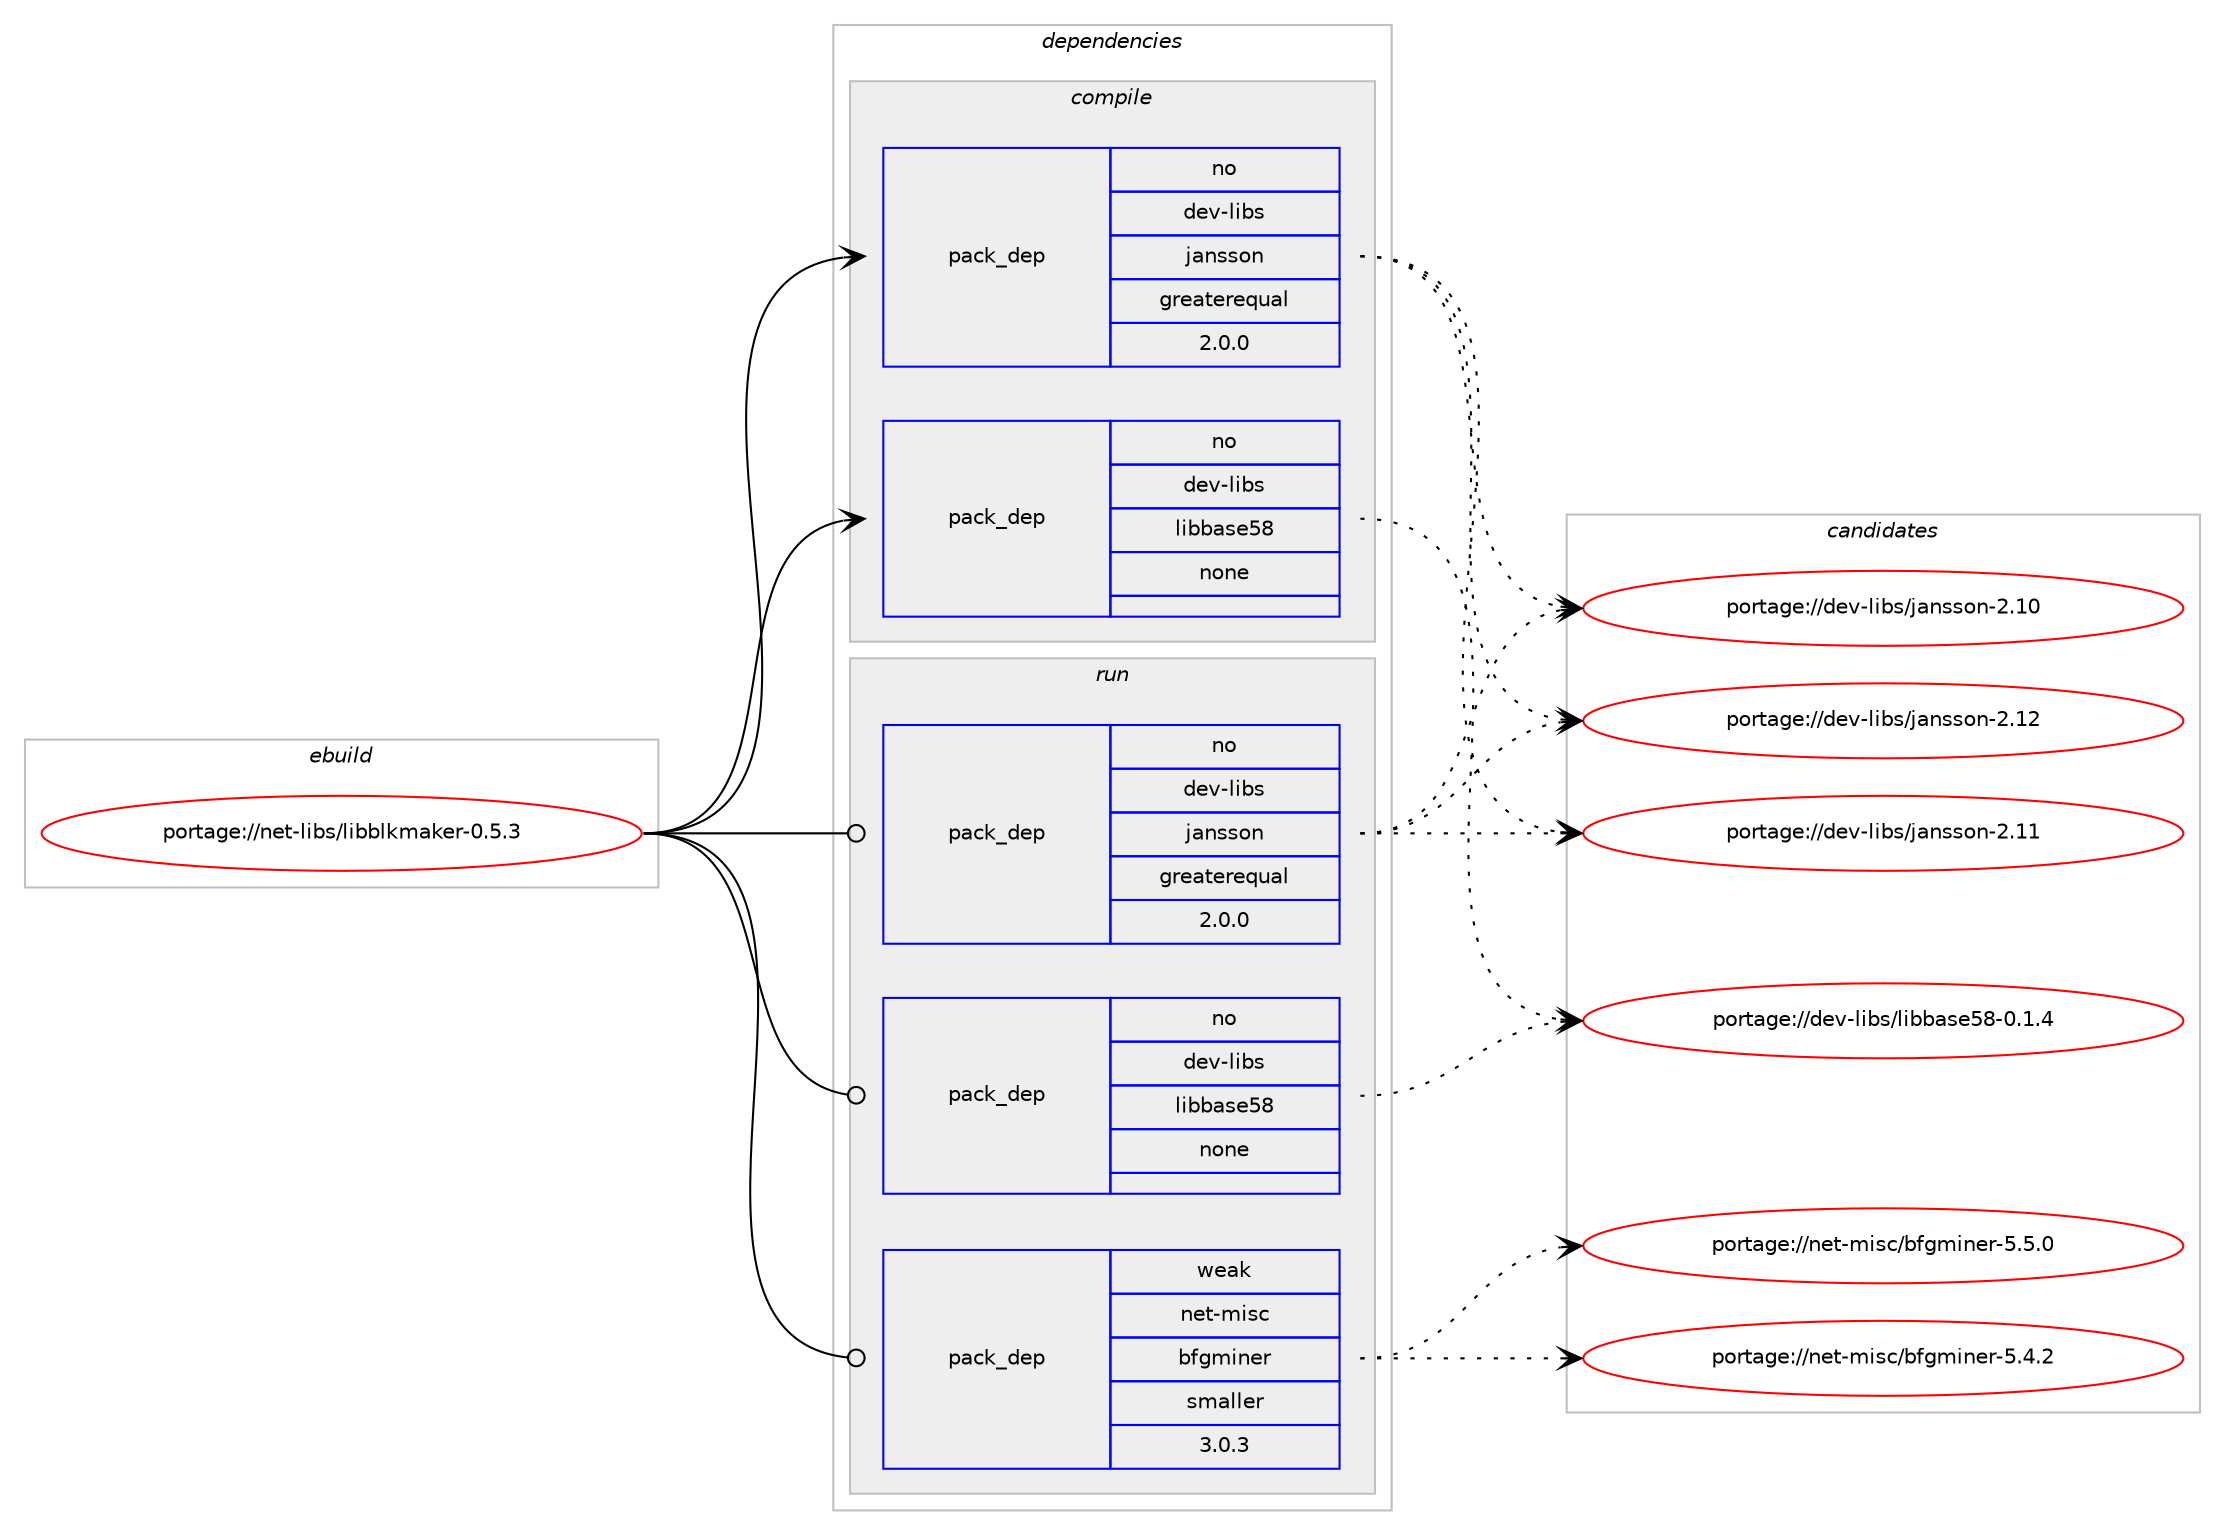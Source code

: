 digraph prolog {

# *************
# Graph options
# *************

newrank=true;
concentrate=true;
compound=true;
graph [rankdir=LR,fontname=Helvetica,fontsize=10,ranksep=1.5];#, ranksep=2.5, nodesep=0.2];
edge  [arrowhead=vee];
node  [fontname=Helvetica,fontsize=10];

# **********
# The ebuild
# **********

subgraph cluster_leftcol {
color=gray;
rank=same;
label=<<i>ebuild</i>>;
id [label="portage://net-libs/libblkmaker-0.5.3", color=red, width=4, href="../net-libs/libblkmaker-0.5.3.svg"];
}

# ****************
# The dependencies
# ****************

subgraph cluster_midcol {
color=gray;
label=<<i>dependencies</i>>;
subgraph cluster_compile {
fillcolor="#eeeeee";
style=filled;
label=<<i>compile</i>>;
subgraph pack6155 {
dependency7094 [label=<<TABLE BORDER="0" CELLBORDER="1" CELLSPACING="0" CELLPADDING="4" WIDTH="220"><TR><TD ROWSPAN="6" CELLPADDING="30">pack_dep</TD></TR><TR><TD WIDTH="110">no</TD></TR><TR><TD>dev-libs</TD></TR><TR><TD>jansson</TD></TR><TR><TD>greaterequal</TD></TR><TR><TD>2.0.0</TD></TR></TABLE>>, shape=none, color=blue];
}
id:e -> dependency7094:w [weight=20,style="solid",arrowhead="vee"];
subgraph pack6156 {
dependency7095 [label=<<TABLE BORDER="0" CELLBORDER="1" CELLSPACING="0" CELLPADDING="4" WIDTH="220"><TR><TD ROWSPAN="6" CELLPADDING="30">pack_dep</TD></TR><TR><TD WIDTH="110">no</TD></TR><TR><TD>dev-libs</TD></TR><TR><TD>libbase58</TD></TR><TR><TD>none</TD></TR><TR><TD></TD></TR></TABLE>>, shape=none, color=blue];
}
id:e -> dependency7095:w [weight=20,style="solid",arrowhead="vee"];
}
subgraph cluster_compileandrun {
fillcolor="#eeeeee";
style=filled;
label=<<i>compile and run</i>>;
}
subgraph cluster_run {
fillcolor="#eeeeee";
style=filled;
label=<<i>run</i>>;
subgraph pack6157 {
dependency7096 [label=<<TABLE BORDER="0" CELLBORDER="1" CELLSPACING="0" CELLPADDING="4" WIDTH="220"><TR><TD ROWSPAN="6" CELLPADDING="30">pack_dep</TD></TR><TR><TD WIDTH="110">no</TD></TR><TR><TD>dev-libs</TD></TR><TR><TD>jansson</TD></TR><TR><TD>greaterequal</TD></TR><TR><TD>2.0.0</TD></TR></TABLE>>, shape=none, color=blue];
}
id:e -> dependency7096:w [weight=20,style="solid",arrowhead="odot"];
subgraph pack6158 {
dependency7097 [label=<<TABLE BORDER="0" CELLBORDER="1" CELLSPACING="0" CELLPADDING="4" WIDTH="220"><TR><TD ROWSPAN="6" CELLPADDING="30">pack_dep</TD></TR><TR><TD WIDTH="110">no</TD></TR><TR><TD>dev-libs</TD></TR><TR><TD>libbase58</TD></TR><TR><TD>none</TD></TR><TR><TD></TD></TR></TABLE>>, shape=none, color=blue];
}
id:e -> dependency7097:w [weight=20,style="solid",arrowhead="odot"];
subgraph pack6159 {
dependency7098 [label=<<TABLE BORDER="0" CELLBORDER="1" CELLSPACING="0" CELLPADDING="4" WIDTH="220"><TR><TD ROWSPAN="6" CELLPADDING="30">pack_dep</TD></TR><TR><TD WIDTH="110">weak</TD></TR><TR><TD>net-misc</TD></TR><TR><TD>bfgminer</TD></TR><TR><TD>smaller</TD></TR><TR><TD>3.0.3</TD></TR></TABLE>>, shape=none, color=blue];
}
id:e -> dependency7098:w [weight=20,style="solid",arrowhead="odot"];
}
}

# **************
# The candidates
# **************

subgraph cluster_choices {
rank=same;
color=gray;
label=<<i>candidates</i>>;

subgraph choice6155 {
color=black;
nodesep=1;
choice100101118451081059811547106971101151151111104550464950 [label="portage://dev-libs/jansson-2.12", color=red, width=4,href="../dev-libs/jansson-2.12.svg"];
choice100101118451081059811547106971101151151111104550464949 [label="portage://dev-libs/jansson-2.11", color=red, width=4,href="../dev-libs/jansson-2.11.svg"];
choice100101118451081059811547106971101151151111104550464948 [label="portage://dev-libs/jansson-2.10", color=red, width=4,href="../dev-libs/jansson-2.10.svg"];
dependency7094:e -> choice100101118451081059811547106971101151151111104550464950:w [style=dotted,weight="100"];
dependency7094:e -> choice100101118451081059811547106971101151151111104550464949:w [style=dotted,weight="100"];
dependency7094:e -> choice100101118451081059811547106971101151151111104550464948:w [style=dotted,weight="100"];
}
subgraph choice6156 {
color=black;
nodesep=1;
choice1001011184510810598115471081059898971151015356454846494652 [label="portage://dev-libs/libbase58-0.1.4", color=red, width=4,href="../dev-libs/libbase58-0.1.4.svg"];
dependency7095:e -> choice1001011184510810598115471081059898971151015356454846494652:w [style=dotted,weight="100"];
}
subgraph choice6157 {
color=black;
nodesep=1;
choice100101118451081059811547106971101151151111104550464950 [label="portage://dev-libs/jansson-2.12", color=red, width=4,href="../dev-libs/jansson-2.12.svg"];
choice100101118451081059811547106971101151151111104550464949 [label="portage://dev-libs/jansson-2.11", color=red, width=4,href="../dev-libs/jansson-2.11.svg"];
choice100101118451081059811547106971101151151111104550464948 [label="portage://dev-libs/jansson-2.10", color=red, width=4,href="../dev-libs/jansson-2.10.svg"];
dependency7096:e -> choice100101118451081059811547106971101151151111104550464950:w [style=dotted,weight="100"];
dependency7096:e -> choice100101118451081059811547106971101151151111104550464949:w [style=dotted,weight="100"];
dependency7096:e -> choice100101118451081059811547106971101151151111104550464948:w [style=dotted,weight="100"];
}
subgraph choice6158 {
color=black;
nodesep=1;
choice1001011184510810598115471081059898971151015356454846494652 [label="portage://dev-libs/libbase58-0.1.4", color=red, width=4,href="../dev-libs/libbase58-0.1.4.svg"];
dependency7097:e -> choice1001011184510810598115471081059898971151015356454846494652:w [style=dotted,weight="100"];
}
subgraph choice6159 {
color=black;
nodesep=1;
choice11010111645109105115994798102103109105110101114455346534648 [label="portage://net-misc/bfgminer-5.5.0", color=red, width=4,href="../net-misc/bfgminer-5.5.0.svg"];
choice11010111645109105115994798102103109105110101114455346524650 [label="portage://net-misc/bfgminer-5.4.2", color=red, width=4,href="../net-misc/bfgminer-5.4.2.svg"];
dependency7098:e -> choice11010111645109105115994798102103109105110101114455346534648:w [style=dotted,weight="100"];
dependency7098:e -> choice11010111645109105115994798102103109105110101114455346524650:w [style=dotted,weight="100"];
}
}

}
